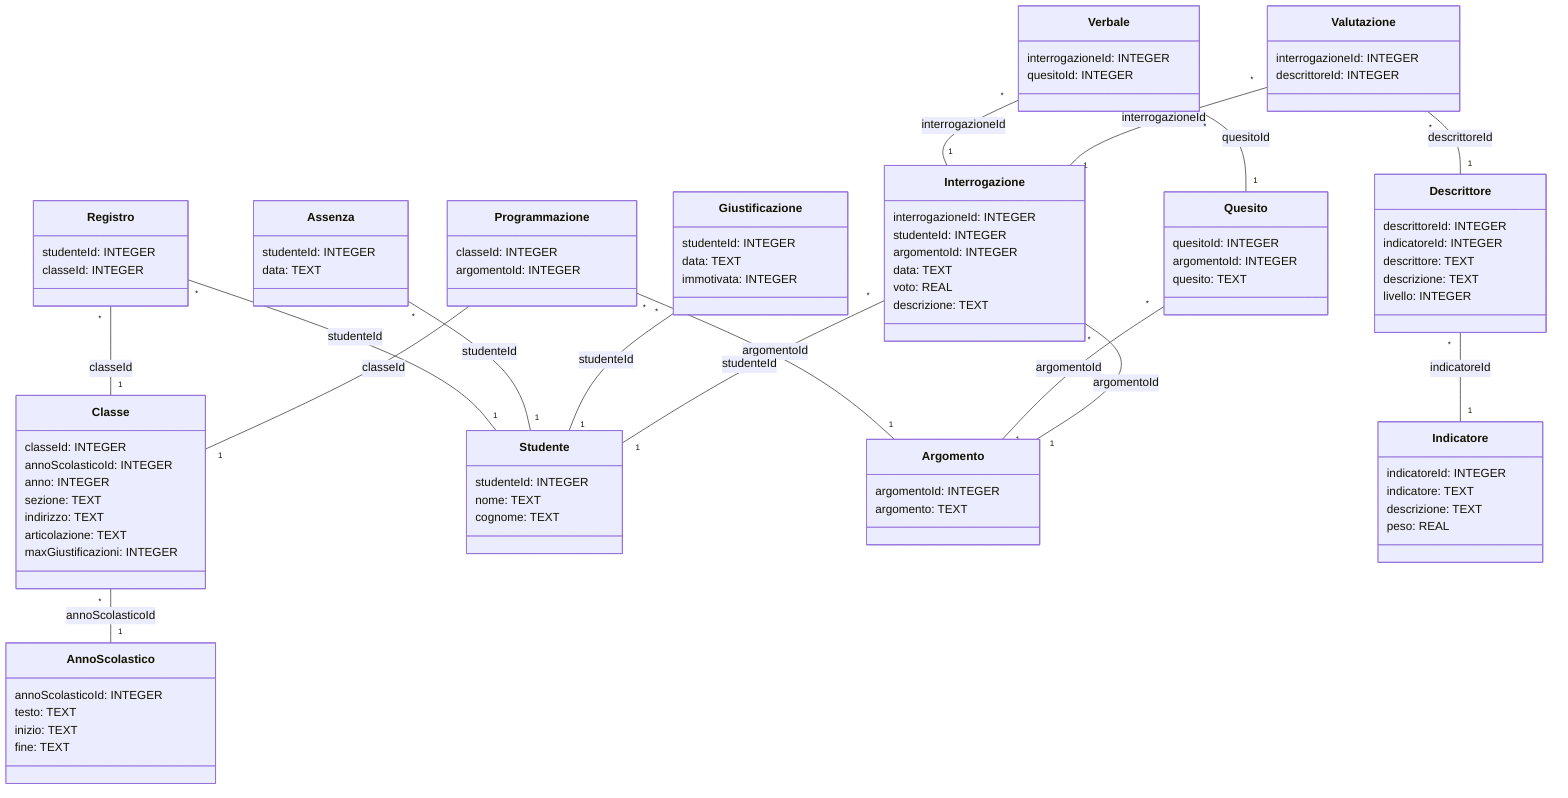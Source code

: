 classDiagram
class AnnoScolastico {
	annoScolasticoId: INTEGER
	testo: TEXT
	inizio: TEXT
	fine: TEXT
}

class Classe {
	classeId: INTEGER
	annoScolasticoId: INTEGER
	anno: INTEGER
	sezione: TEXT
	indirizzo: TEXT
	articolazione: TEXT
	maxGiustificazioni: INTEGER
}

class Studente {
	studenteId: INTEGER
	nome: TEXT
	cognome: TEXT
}

class Registro {
	studenteId: INTEGER
	classeId: INTEGER
}

class Argomento {
	argomentoId: INTEGER
	argomento: TEXT
}

class Programmazione {
	classeId: INTEGER
	argomentoId: INTEGER
}

class Quesito {
	quesitoId: INTEGER
	argomentoId: INTEGER
	quesito: TEXT
}

class Assenza {
	studenteId: INTEGER
	data: TEXT
}

class Giustificazione {
	studenteId: INTEGER
	data: TEXT
	immotivata: INTEGER
}

class Interrogazione {
	interrogazioneId: INTEGER
	studenteId: INTEGER
	argomentoId: INTEGER
	data: TEXT
	voto: REAL
	descrizione: TEXT
}

class Indicatore {
	indicatoreId: INTEGER
	indicatore: TEXT
	descrizione: TEXT
	peso: REAL
}

class Descrittore {
	descrittoreId: INTEGER
	indicatoreId: INTEGER
	descrittore: TEXT
	descrizione: TEXT
	livello: INTEGER
}

class Verbale {
	interrogazioneId: INTEGER
	quesitoId: INTEGER
}

class Valutazione {
	interrogazioneId: INTEGER
	descrittoreId: INTEGER
}

Classe "*" -- "1" AnnoScolastico : annoScolasticoId
Registro "*" -- "1" Classe : classeId
Registro "*" -- "1" Studente : studenteId
Programmazione "*" -- "1" Argomento : argomentoId
Programmazione "*" -- "1" Classe : classeId
Quesito "*" -- "1" Argomento : argomentoId
Assenza "*" -- "1" Studente : studenteId
Giustificazione "*" -- "1" Studente : studenteId
Interrogazione "*" -- "1" Argomento : argomentoId
Interrogazione "*" -- "1" Studente : studenteId
Descrittore "*" -- "1" Indicatore : indicatoreId
Verbale "*" -- "1" Quesito : quesitoId
Verbale "*" -- "1" Interrogazione : interrogazioneId
Valutazione "*" -- "1" Descrittore : descrittoreId
Valutazione "*" -- "1" Interrogazione : interrogazioneId